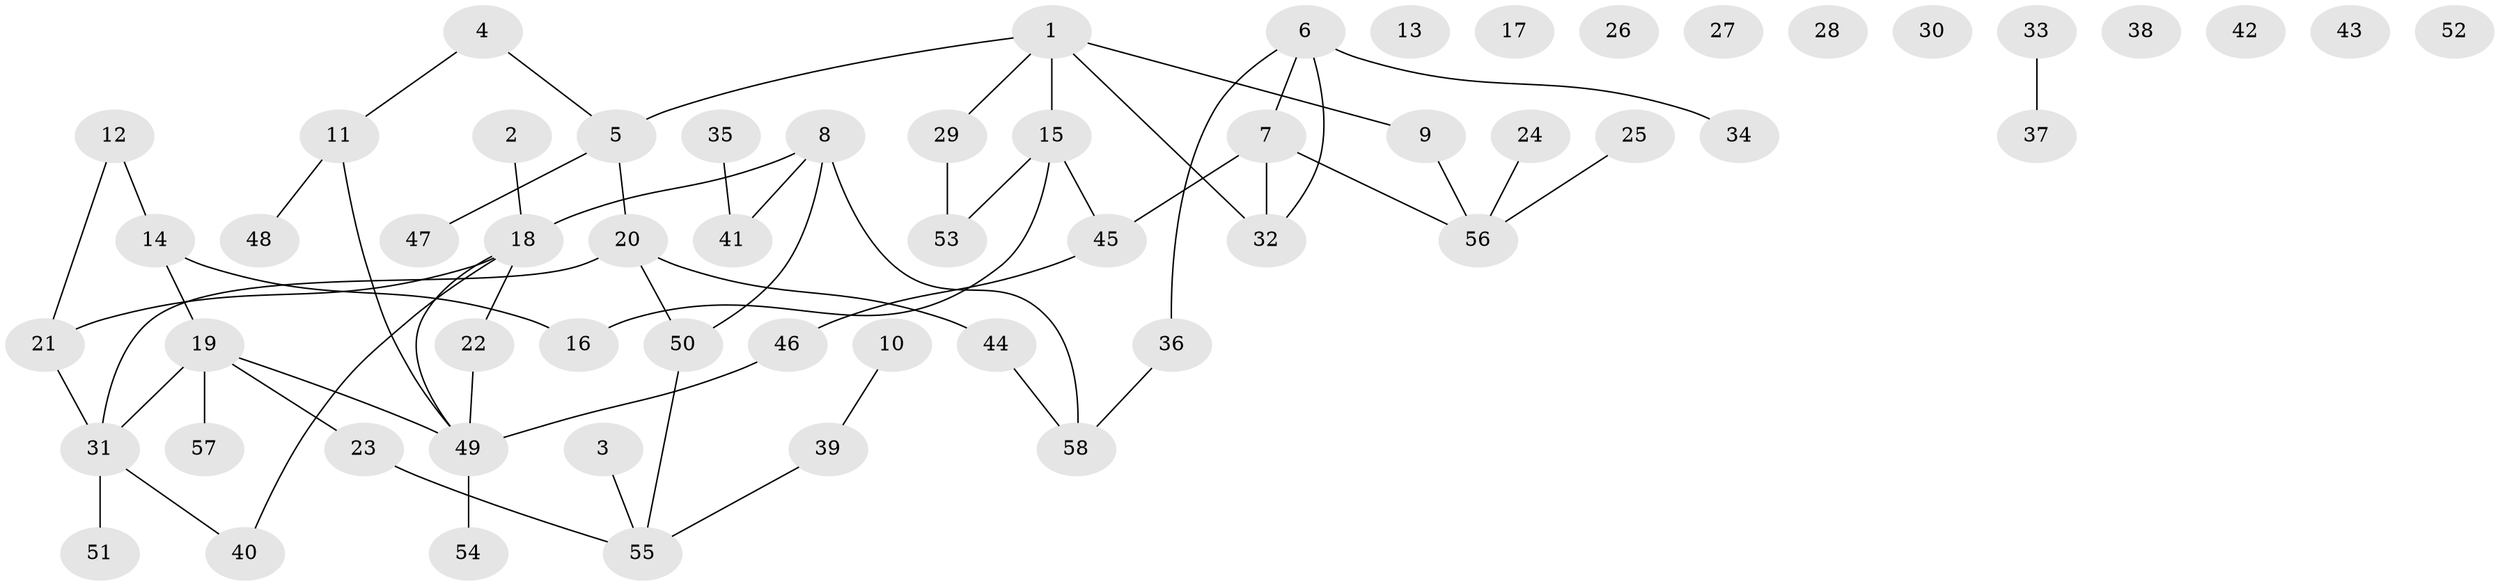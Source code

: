 // coarse degree distribution, {1: 0.4117647058823529, 3: 0.029411764705882353, 0: 0.3235294117647059, 2: 0.08823529411764706, 4: 0.058823529411764705, 10: 0.029411764705882353, 7: 0.029411764705882353, 6: 0.029411764705882353}
// Generated by graph-tools (version 1.1) at 2025/43/03/04/25 21:43:24]
// undirected, 58 vertices, 61 edges
graph export_dot {
graph [start="1"]
  node [color=gray90,style=filled];
  1;
  2;
  3;
  4;
  5;
  6;
  7;
  8;
  9;
  10;
  11;
  12;
  13;
  14;
  15;
  16;
  17;
  18;
  19;
  20;
  21;
  22;
  23;
  24;
  25;
  26;
  27;
  28;
  29;
  30;
  31;
  32;
  33;
  34;
  35;
  36;
  37;
  38;
  39;
  40;
  41;
  42;
  43;
  44;
  45;
  46;
  47;
  48;
  49;
  50;
  51;
  52;
  53;
  54;
  55;
  56;
  57;
  58;
  1 -- 5;
  1 -- 9;
  1 -- 15;
  1 -- 29;
  1 -- 32;
  2 -- 18;
  3 -- 55;
  4 -- 5;
  4 -- 11;
  5 -- 20;
  5 -- 47;
  6 -- 7;
  6 -- 32;
  6 -- 34;
  6 -- 36;
  7 -- 32;
  7 -- 45;
  7 -- 56;
  8 -- 18;
  8 -- 41;
  8 -- 50;
  8 -- 58;
  9 -- 56;
  10 -- 39;
  11 -- 48;
  11 -- 49;
  12 -- 14;
  12 -- 21;
  14 -- 16;
  14 -- 19;
  15 -- 16;
  15 -- 45;
  15 -- 53;
  18 -- 21;
  18 -- 22;
  18 -- 40;
  18 -- 49;
  19 -- 23;
  19 -- 31;
  19 -- 49;
  19 -- 57;
  20 -- 31;
  20 -- 44;
  20 -- 50;
  21 -- 31;
  22 -- 49;
  23 -- 55;
  24 -- 56;
  25 -- 56;
  29 -- 53;
  31 -- 40;
  31 -- 51;
  33 -- 37;
  35 -- 41;
  36 -- 58;
  39 -- 55;
  44 -- 58;
  45 -- 46;
  46 -- 49;
  49 -- 54;
  50 -- 55;
}
